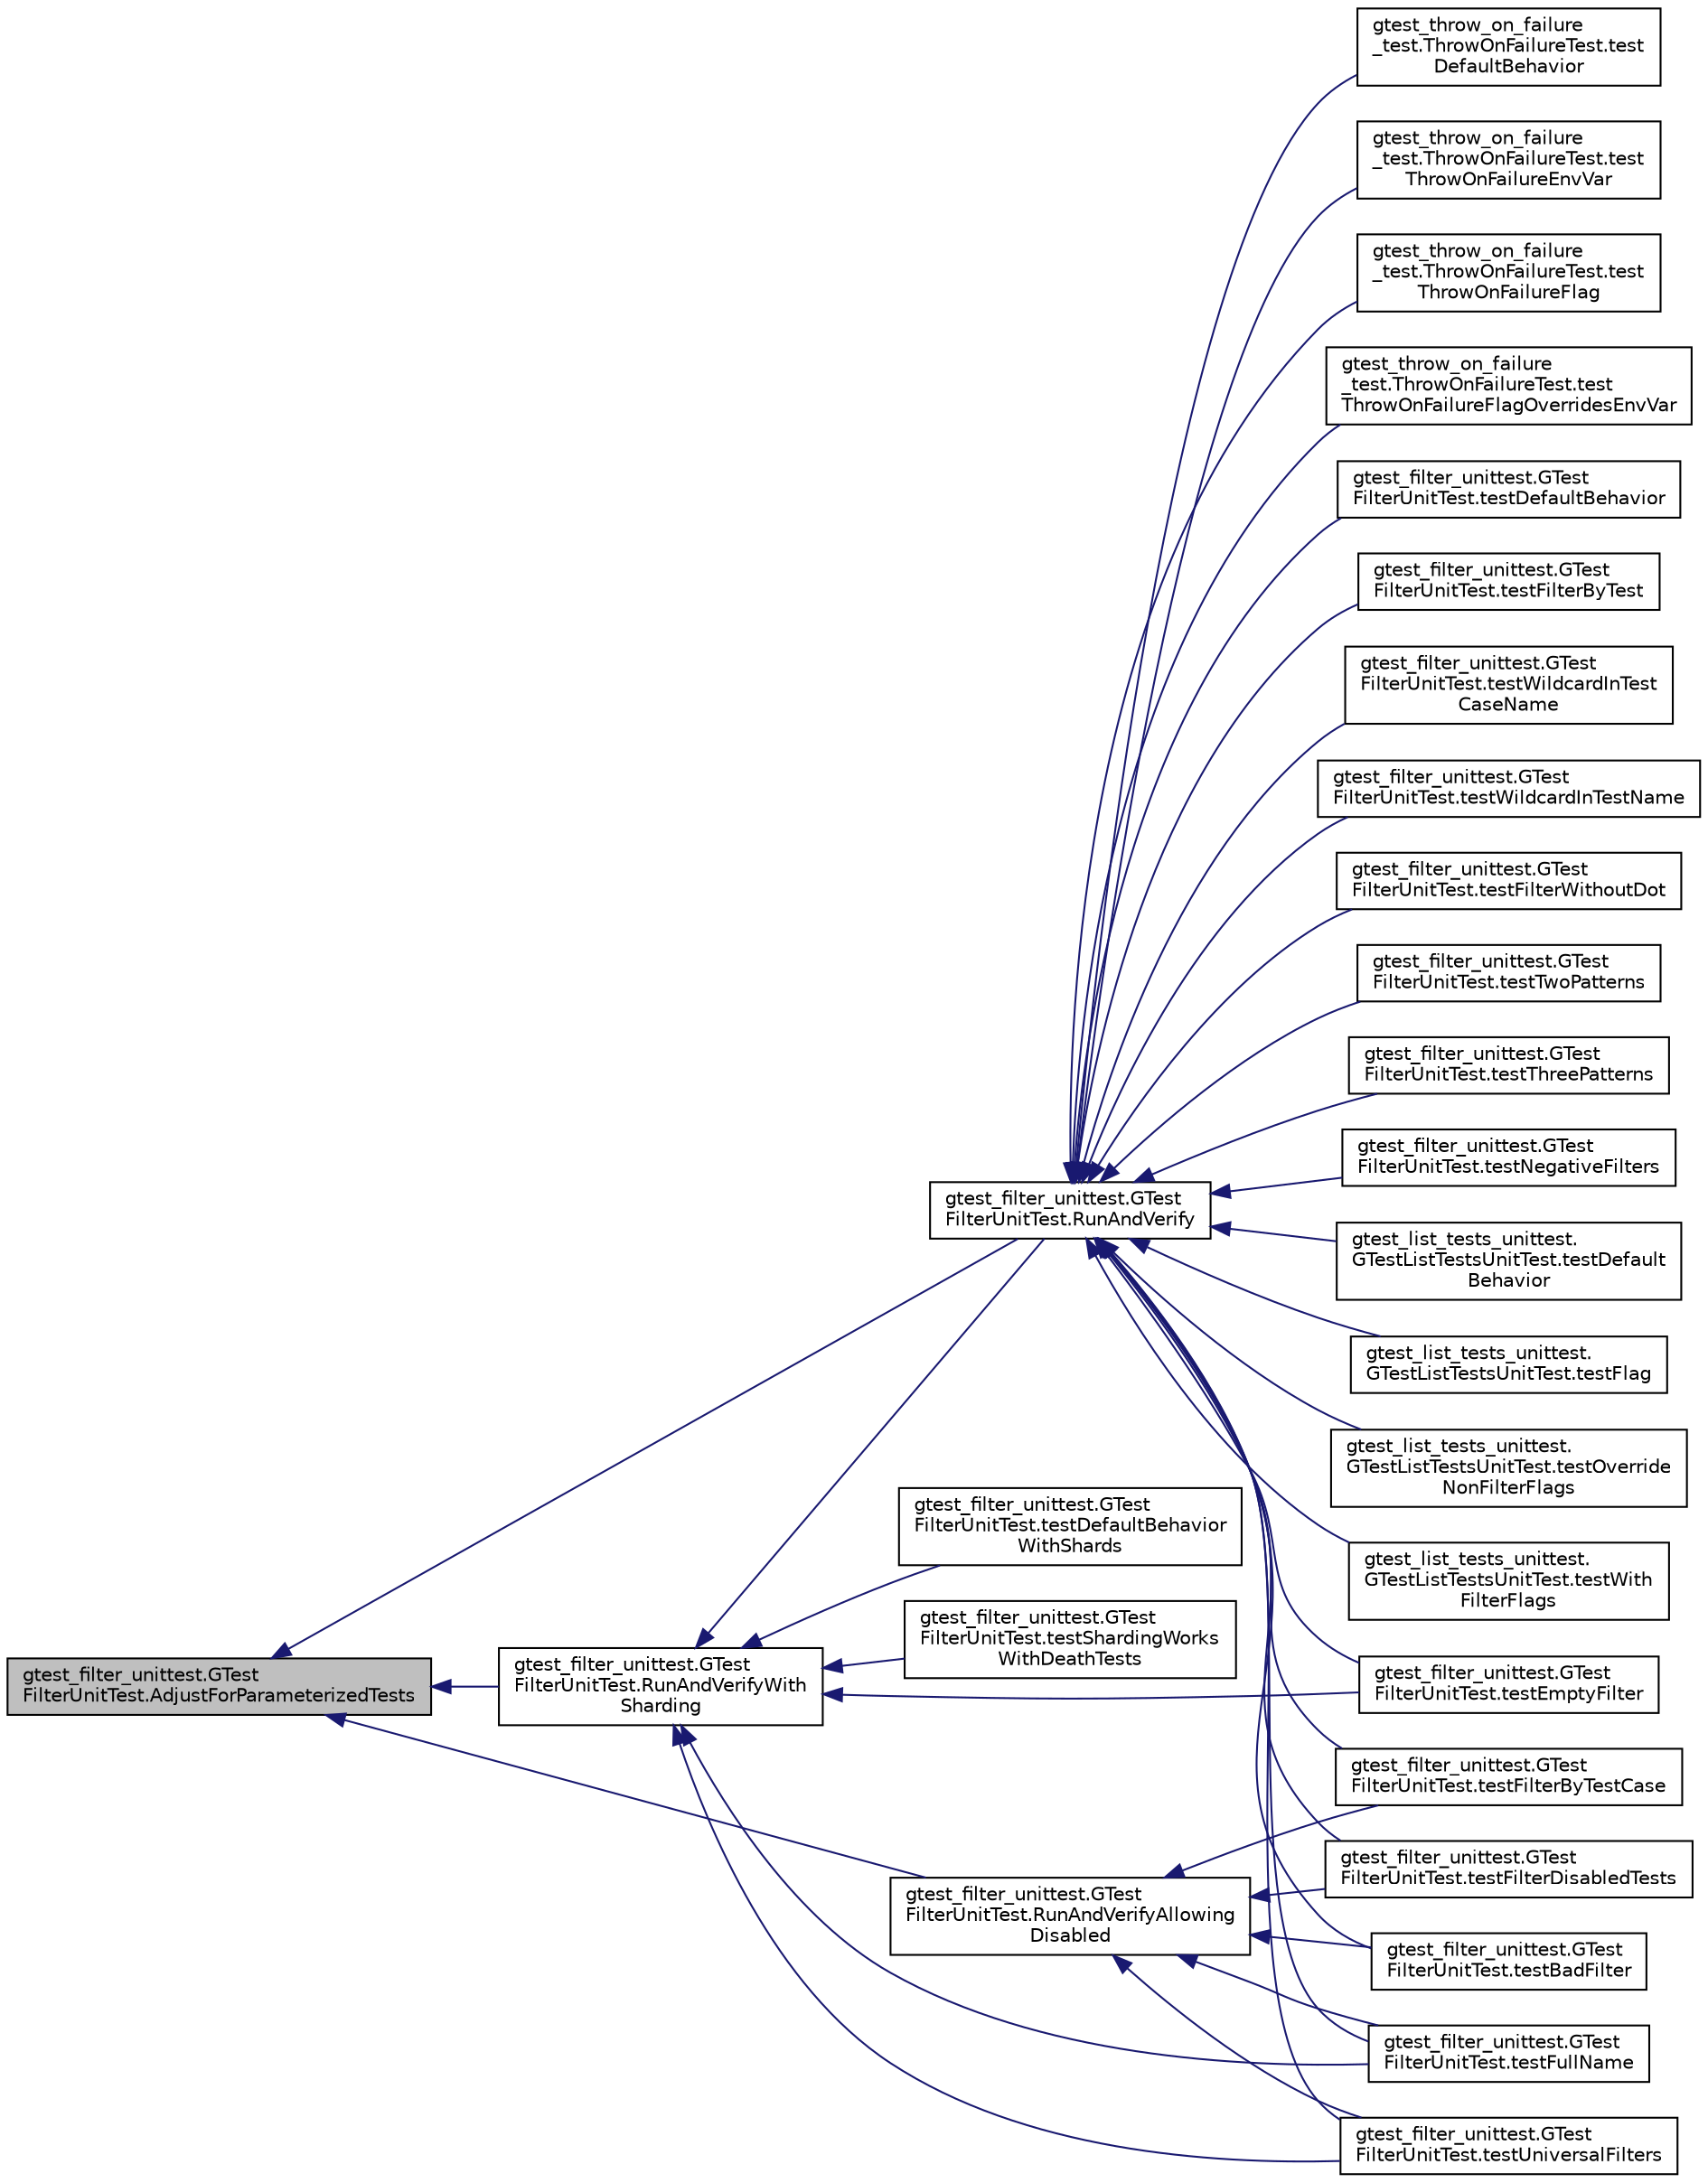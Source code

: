 digraph "gtest_filter_unittest.GTestFilterUnitTest.AdjustForParameterizedTests"
{
  edge [fontname="Helvetica",fontsize="10",labelfontname="Helvetica",labelfontsize="10"];
  node [fontname="Helvetica",fontsize="10",shape=record];
  rankdir="LR";
  Node1 [label="gtest_filter_unittest.GTest\lFilterUnitTest.AdjustForParameterizedTests",height=0.2,width=0.4,color="black", fillcolor="grey75", style="filled", fontcolor="black"];
  Node1 -> Node2 [dir="back",color="midnightblue",fontsize="10",style="solid",fontname="Helvetica"];
  Node2 [label="gtest_filter_unittest.GTest\lFilterUnitTest.RunAndVerify",height=0.2,width=0.4,color="black", fillcolor="white", style="filled",URL="$d8/d2d/classgtest__filter__unittest_1_1_g_test_filter_unit_test.html#acf341ed9a265b346a050afa9a9a85c65"];
  Node2 -> Node3 [dir="back",color="midnightblue",fontsize="10",style="solid",fontname="Helvetica"];
  Node3 [label="gtest_filter_unittest.GTest\lFilterUnitTest.testDefaultBehavior",height=0.2,width=0.4,color="black", fillcolor="white", style="filled",URL="$d8/d2d/classgtest__filter__unittest_1_1_g_test_filter_unit_test.html#adef3a9b539c73bda785a631a5aac424f"];
  Node2 -> Node4 [dir="back",color="midnightblue",fontsize="10",style="solid",fontname="Helvetica"];
  Node4 [label="gtest_filter_unittest.GTest\lFilterUnitTest.testEmptyFilter",height=0.2,width=0.4,color="black", fillcolor="white", style="filled",URL="$d8/d2d/classgtest__filter__unittest_1_1_g_test_filter_unit_test.html#afce65847b463ec5bca4458e9348d9a9f"];
  Node2 -> Node5 [dir="back",color="midnightblue",fontsize="10",style="solid",fontname="Helvetica"];
  Node5 [label="gtest_filter_unittest.GTest\lFilterUnitTest.testBadFilter",height=0.2,width=0.4,color="black", fillcolor="white", style="filled",URL="$d8/d2d/classgtest__filter__unittest_1_1_g_test_filter_unit_test.html#a2456062c177350a53244aea030aaf617"];
  Node2 -> Node6 [dir="back",color="midnightblue",fontsize="10",style="solid",fontname="Helvetica"];
  Node6 [label="gtest_filter_unittest.GTest\lFilterUnitTest.testFullName",height=0.2,width=0.4,color="black", fillcolor="white", style="filled",URL="$d8/d2d/classgtest__filter__unittest_1_1_g_test_filter_unit_test.html#a336d9203e26493bae11fbb514af38a6b"];
  Node2 -> Node7 [dir="back",color="midnightblue",fontsize="10",style="solid",fontname="Helvetica"];
  Node7 [label="gtest_filter_unittest.GTest\lFilterUnitTest.testUniversalFilters",height=0.2,width=0.4,color="black", fillcolor="white", style="filled",URL="$d8/d2d/classgtest__filter__unittest_1_1_g_test_filter_unit_test.html#ae9da48a79483e22e3f986e57de0dee37"];
  Node2 -> Node8 [dir="back",color="midnightblue",fontsize="10",style="solid",fontname="Helvetica"];
  Node8 [label="gtest_filter_unittest.GTest\lFilterUnitTest.testFilterByTestCase",height=0.2,width=0.4,color="black", fillcolor="white", style="filled",URL="$d8/d2d/classgtest__filter__unittest_1_1_g_test_filter_unit_test.html#ac59206c94324afdc09adbe5853856174"];
  Node2 -> Node9 [dir="back",color="midnightblue",fontsize="10",style="solid",fontname="Helvetica"];
  Node9 [label="gtest_filter_unittest.GTest\lFilterUnitTest.testFilterByTest",height=0.2,width=0.4,color="black", fillcolor="white", style="filled",URL="$d8/d2d/classgtest__filter__unittest_1_1_g_test_filter_unit_test.html#aaea691324a6c0765403b26a895702a63"];
  Node2 -> Node10 [dir="back",color="midnightblue",fontsize="10",style="solid",fontname="Helvetica"];
  Node10 [label="gtest_filter_unittest.GTest\lFilterUnitTest.testFilterDisabledTests",height=0.2,width=0.4,color="black", fillcolor="white", style="filled",URL="$d8/d2d/classgtest__filter__unittest_1_1_g_test_filter_unit_test.html#a6d962adae2ee2697b3b92e84b60a795a"];
  Node2 -> Node11 [dir="back",color="midnightblue",fontsize="10",style="solid",fontname="Helvetica"];
  Node11 [label="gtest_filter_unittest.GTest\lFilterUnitTest.testWildcardInTest\lCaseName",height=0.2,width=0.4,color="black", fillcolor="white", style="filled",URL="$d8/d2d/classgtest__filter__unittest_1_1_g_test_filter_unit_test.html#af855132606c1fa02fb765e8619108114"];
  Node2 -> Node12 [dir="back",color="midnightblue",fontsize="10",style="solid",fontname="Helvetica"];
  Node12 [label="gtest_filter_unittest.GTest\lFilterUnitTest.testWildcardInTestName",height=0.2,width=0.4,color="black", fillcolor="white", style="filled",URL="$d8/d2d/classgtest__filter__unittest_1_1_g_test_filter_unit_test.html#a9b1e6b35e158d7c6d11b8f4d2cb600cb"];
  Node2 -> Node13 [dir="back",color="midnightblue",fontsize="10",style="solid",fontname="Helvetica"];
  Node13 [label="gtest_filter_unittest.GTest\lFilterUnitTest.testFilterWithoutDot",height=0.2,width=0.4,color="black", fillcolor="white", style="filled",URL="$d8/d2d/classgtest__filter__unittest_1_1_g_test_filter_unit_test.html#a874aea28690300d8c0dc0910304f7ab2"];
  Node2 -> Node14 [dir="back",color="midnightblue",fontsize="10",style="solid",fontname="Helvetica"];
  Node14 [label="gtest_filter_unittest.GTest\lFilterUnitTest.testTwoPatterns",height=0.2,width=0.4,color="black", fillcolor="white", style="filled",URL="$d8/d2d/classgtest__filter__unittest_1_1_g_test_filter_unit_test.html#a2563885e647205586b135c5ead55e6ab"];
  Node2 -> Node15 [dir="back",color="midnightblue",fontsize="10",style="solid",fontname="Helvetica"];
  Node15 [label="gtest_filter_unittest.GTest\lFilterUnitTest.testThreePatterns",height=0.2,width=0.4,color="black", fillcolor="white", style="filled",URL="$d8/d2d/classgtest__filter__unittest_1_1_g_test_filter_unit_test.html#af4858e153245f0974632fd36dc1dd804"];
  Node2 -> Node16 [dir="back",color="midnightblue",fontsize="10",style="solid",fontname="Helvetica"];
  Node16 [label="gtest_filter_unittest.GTest\lFilterUnitTest.testNegativeFilters",height=0.2,width=0.4,color="black", fillcolor="white", style="filled",URL="$d8/d2d/classgtest__filter__unittest_1_1_g_test_filter_unit_test.html#aff878809d524797f62e2fe38bbfcc8da"];
  Node2 -> Node17 [dir="back",color="midnightblue",fontsize="10",style="solid",fontname="Helvetica"];
  Node17 [label="gtest_list_tests_unittest.\lGTestListTestsUnitTest.testDefault\lBehavior",height=0.2,width=0.4,color="black", fillcolor="white", style="filled",URL="$db/dc0/classgtest__list__tests__unittest_1_1_g_test_list_tests_unit_test.html#a4168d086b7ec31f86ab548b6fd79b27e"];
  Node2 -> Node18 [dir="back",color="midnightblue",fontsize="10",style="solid",fontname="Helvetica"];
  Node18 [label="gtest_list_tests_unittest.\lGTestListTestsUnitTest.testFlag",height=0.2,width=0.4,color="black", fillcolor="white", style="filled",URL="$db/dc0/classgtest__list__tests__unittest_1_1_g_test_list_tests_unit_test.html#a6d3e8738bd4b7494867cac464d342944"];
  Node2 -> Node19 [dir="back",color="midnightblue",fontsize="10",style="solid",fontname="Helvetica"];
  Node19 [label="gtest_list_tests_unittest.\lGTestListTestsUnitTest.testOverride\lNonFilterFlags",height=0.2,width=0.4,color="black", fillcolor="white", style="filled",URL="$db/dc0/classgtest__list__tests__unittest_1_1_g_test_list_tests_unit_test.html#ae1ccba3f21c8e25968834607f7db2b10"];
  Node2 -> Node20 [dir="back",color="midnightblue",fontsize="10",style="solid",fontname="Helvetica"];
  Node20 [label="gtest_list_tests_unittest.\lGTestListTestsUnitTest.testWith\lFilterFlags",height=0.2,width=0.4,color="black", fillcolor="white", style="filled",URL="$db/dc0/classgtest__list__tests__unittest_1_1_g_test_list_tests_unit_test.html#ac5bef6c9fb78b8eef84427de811fd70f"];
  Node2 -> Node21 [dir="back",color="midnightblue",fontsize="10",style="solid",fontname="Helvetica"];
  Node21 [label="gtest_throw_on_failure\l_test.ThrowOnFailureTest.test\lDefaultBehavior",height=0.2,width=0.4,color="black", fillcolor="white", style="filled",URL="$d7/d79/classgtest__throw__on__failure__test_1_1_throw_on_failure_test.html#a596d5e2dbeb51751a6fb6d3852fdd54a"];
  Node2 -> Node22 [dir="back",color="midnightblue",fontsize="10",style="solid",fontname="Helvetica"];
  Node22 [label="gtest_throw_on_failure\l_test.ThrowOnFailureTest.test\lThrowOnFailureEnvVar",height=0.2,width=0.4,color="black", fillcolor="white", style="filled",URL="$d7/d79/classgtest__throw__on__failure__test_1_1_throw_on_failure_test.html#af1cecdf19bf8ff7261e9f832c4d1b3ad"];
  Node2 -> Node23 [dir="back",color="midnightblue",fontsize="10",style="solid",fontname="Helvetica"];
  Node23 [label="gtest_throw_on_failure\l_test.ThrowOnFailureTest.test\lThrowOnFailureFlag",height=0.2,width=0.4,color="black", fillcolor="white", style="filled",URL="$d7/d79/classgtest__throw__on__failure__test_1_1_throw_on_failure_test.html#ae1383974161c2d1dc8b5e74ebc12db38"];
  Node2 -> Node24 [dir="back",color="midnightblue",fontsize="10",style="solid",fontname="Helvetica"];
  Node24 [label="gtest_throw_on_failure\l_test.ThrowOnFailureTest.test\lThrowOnFailureFlagOverridesEnvVar",height=0.2,width=0.4,color="black", fillcolor="white", style="filled",URL="$d7/d79/classgtest__throw__on__failure__test_1_1_throw_on_failure_test.html#ab63f8f491aeaaa04ba3fc7ae3bca6de8"];
  Node1 -> Node25 [dir="back",color="midnightblue",fontsize="10",style="solid",fontname="Helvetica"];
  Node25 [label="gtest_filter_unittest.GTest\lFilterUnitTest.RunAndVerifyWith\lSharding",height=0.2,width=0.4,color="black", fillcolor="white", style="filled",URL="$d8/d2d/classgtest__filter__unittest_1_1_g_test_filter_unit_test.html#a2022ed99e18a6e5afd1023b9dd19d6e0"];
  Node25 -> Node2 [dir="back",color="midnightblue",fontsize="10",style="solid",fontname="Helvetica"];
  Node25 -> Node26 [dir="back",color="midnightblue",fontsize="10",style="solid",fontname="Helvetica"];
  Node26 [label="gtest_filter_unittest.GTest\lFilterUnitTest.testDefaultBehavior\lWithShards",height=0.2,width=0.4,color="black", fillcolor="white", style="filled",URL="$d8/d2d/classgtest__filter__unittest_1_1_g_test_filter_unit_test.html#a8d5ad564f41c052864a3957a71daa535"];
  Node25 -> Node4 [dir="back",color="midnightblue",fontsize="10",style="solid",fontname="Helvetica"];
  Node25 -> Node6 [dir="back",color="midnightblue",fontsize="10",style="solid",fontname="Helvetica"];
  Node25 -> Node7 [dir="back",color="midnightblue",fontsize="10",style="solid",fontname="Helvetica"];
  Node25 -> Node27 [dir="back",color="midnightblue",fontsize="10",style="solid",fontname="Helvetica"];
  Node27 [label="gtest_filter_unittest.GTest\lFilterUnitTest.testShardingWorks\lWithDeathTests",height=0.2,width=0.4,color="black", fillcolor="white", style="filled",URL="$d8/d2d/classgtest__filter__unittest_1_1_g_test_filter_unit_test.html#a4b4f7428d9219dff5960968477927626"];
  Node1 -> Node28 [dir="back",color="midnightblue",fontsize="10",style="solid",fontname="Helvetica"];
  Node28 [label="gtest_filter_unittest.GTest\lFilterUnitTest.RunAndVerifyAllowing\lDisabled",height=0.2,width=0.4,color="black", fillcolor="white", style="filled",URL="$d8/d2d/classgtest__filter__unittest_1_1_g_test_filter_unit_test.html#ae52bd70ef1dcb68c83c0379ddfb987a9"];
  Node28 -> Node5 [dir="back",color="midnightblue",fontsize="10",style="solid",fontname="Helvetica"];
  Node28 -> Node6 [dir="back",color="midnightblue",fontsize="10",style="solid",fontname="Helvetica"];
  Node28 -> Node7 [dir="back",color="midnightblue",fontsize="10",style="solid",fontname="Helvetica"];
  Node28 -> Node8 [dir="back",color="midnightblue",fontsize="10",style="solid",fontname="Helvetica"];
  Node28 -> Node10 [dir="back",color="midnightblue",fontsize="10",style="solid",fontname="Helvetica"];
}
